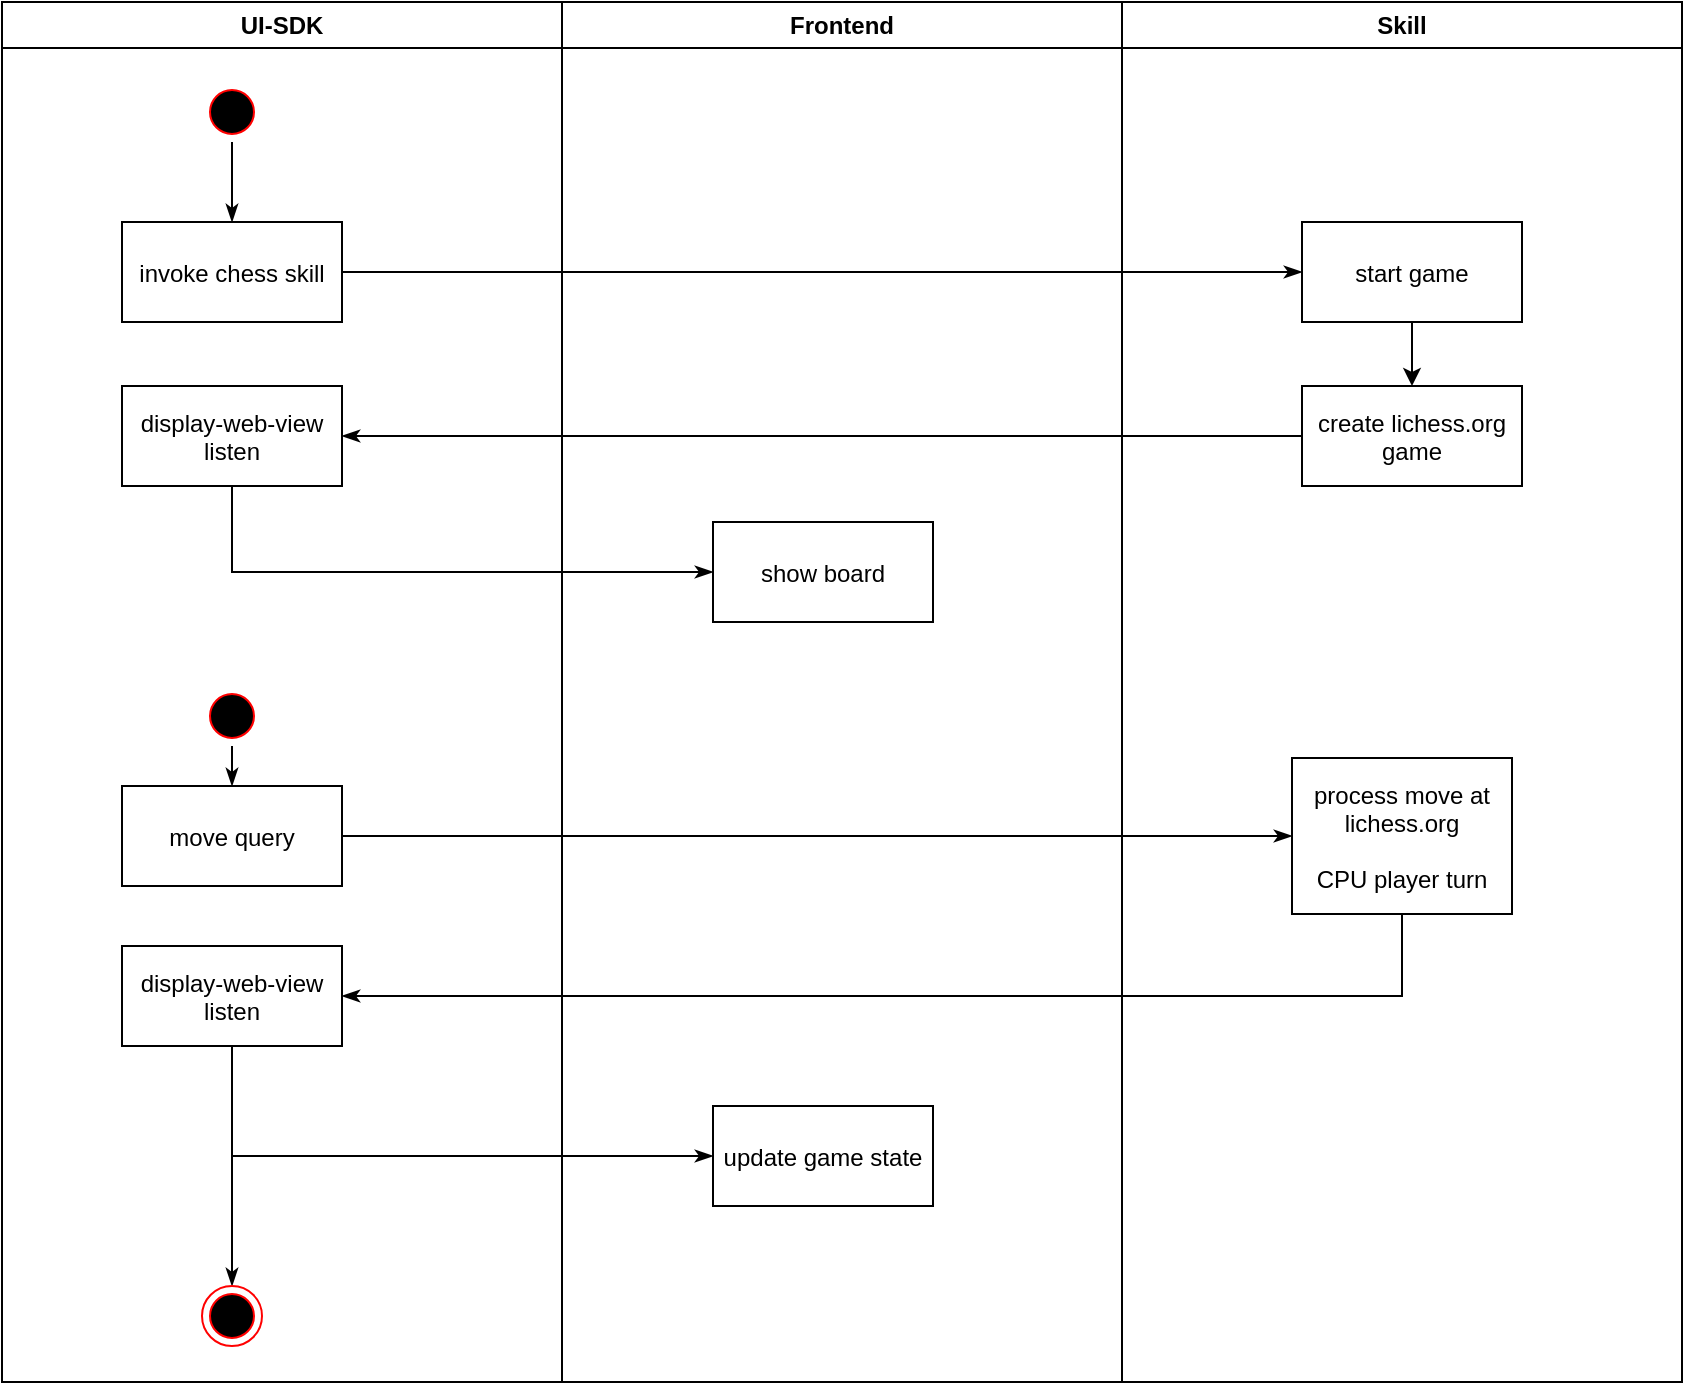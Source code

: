 <mxfile version="14.7.3" type="github" pages="2">
  <diagram name="Normal Flow" id="e7e014a7-5840-1c2e-5031-d8a46d1fe8dd">
    <mxGraphModel dx="2062" dy="1061" grid="1" gridSize="10" guides="1" tooltips="1" connect="1" arrows="1" fold="1" page="1" pageScale="1" pageWidth="1169" pageHeight="826" background="none" math="0" shadow="0">
      <root>
        <mxCell id="0" />
        <mxCell id="1" parent="0" />
        <mxCell id="2" value="UI-SDK" style="swimlane;whiteSpace=wrap;startSize=23;" parent="1" vertex="1">
          <mxGeometry x="165" y="30" width="280" height="690" as="geometry" />
        </mxCell>
        <mxCell id="CPrPtbFvn0tSy1YDr1JJ-43" style="edgeStyle=orthogonalEdgeStyle;rounded=0;orthogonalLoop=1;jettySize=auto;html=1;exitX=0.5;exitY=1;exitDx=0;exitDy=0;entryX=0.5;entryY=0;entryDx=0;entryDy=0;endArrow=classicThin;endFill=1;strokeColor=#000000;" edge="1" parent="2" source="5" target="7">
          <mxGeometry relative="1" as="geometry" />
        </mxCell>
        <mxCell id="5" value="" style="ellipse;shape=startState;fillColor=#000000;strokeColor=#ff0000;" parent="2" vertex="1">
          <mxGeometry x="100" y="40" width="30" height="30" as="geometry" />
        </mxCell>
        <mxCell id="7" value="invoke chess skill" style="" parent="2" vertex="1">
          <mxGeometry x="60" y="110" width="110" height="50" as="geometry" />
        </mxCell>
        <mxCell id="CPrPtbFvn0tSy1YDr1JJ-46" value="display-web-view&#xa;listen" style="" vertex="1" parent="2">
          <mxGeometry x="60" y="192" width="110" height="50" as="geometry" />
        </mxCell>
        <mxCell id="CPrPtbFvn0tSy1YDr1JJ-50" value="move query" style="" vertex="1" parent="2">
          <mxGeometry x="60" y="392" width="110" height="50" as="geometry" />
        </mxCell>
        <mxCell id="CPrPtbFvn0tSy1YDr1JJ-52" style="edgeStyle=orthogonalEdgeStyle;rounded=0;orthogonalLoop=1;jettySize=auto;html=1;exitX=0.5;exitY=1;exitDx=0;exitDy=0;entryX=0.5;entryY=0;entryDx=0;entryDy=0;endArrow=classicThin;endFill=1;strokeColor=#000000;" edge="1" parent="2" source="CPrPtbFvn0tSy1YDr1JJ-51" target="CPrPtbFvn0tSy1YDr1JJ-50">
          <mxGeometry relative="1" as="geometry" />
        </mxCell>
        <mxCell id="CPrPtbFvn0tSy1YDr1JJ-51" value="" style="ellipse;shape=startState;fillColor=#000000;strokeColor=#ff0000;" vertex="1" parent="2">
          <mxGeometry x="100" y="342" width="30" height="30" as="geometry" />
        </mxCell>
        <mxCell id="UyQgioK3aC2bR4PhsFAw-38" style="edgeStyle=orthogonalEdgeStyle;rounded=0;orthogonalLoop=1;jettySize=auto;html=1;exitX=0.5;exitY=1;exitDx=0;exitDy=0;entryX=0.5;entryY=0;entryDx=0;entryDy=0;endArrow=classicThin;endFill=1;strokeColor=#000000;" edge="1" parent="2" source="CPrPtbFvn0tSy1YDr1JJ-56" target="38">
          <mxGeometry relative="1" as="geometry" />
        </mxCell>
        <mxCell id="CPrPtbFvn0tSy1YDr1JJ-56" value="display-web-view&#xa;listen" style="" vertex="1" parent="2">
          <mxGeometry x="60" y="472" width="110" height="50" as="geometry" />
        </mxCell>
        <mxCell id="38" value="" style="ellipse;shape=endState;fillColor=#000000;strokeColor=#ff0000" parent="2" vertex="1">
          <mxGeometry x="100" y="642" width="30" height="30" as="geometry" />
        </mxCell>
        <mxCell id="3" value="Frontend" style="swimlane;whiteSpace=wrap" parent="1" vertex="1">
          <mxGeometry x="445" y="30" width="280" height="690" as="geometry" />
        </mxCell>
        <mxCell id="CPrPtbFvn0tSy1YDr1JJ-48" value="show board" style="" vertex="1" parent="3">
          <mxGeometry x="75.5" y="260" width="110" height="50" as="geometry" />
        </mxCell>
        <mxCell id="CPrPtbFvn0tSy1YDr1JJ-58" value="update game state" style="" vertex="1" parent="3">
          <mxGeometry x="75.5" y="552" width="110" height="50" as="geometry" />
        </mxCell>
        <mxCell id="4" value="Skill" style="swimlane;whiteSpace=wrap;startSize=23;" parent="1" vertex="1">
          <mxGeometry x="725" y="30" width="280" height="690" as="geometry" />
        </mxCell>
        <mxCell id="CPrPtbFvn0tSy1YDr1JJ-42" style="edgeStyle=orthogonalEdgeStyle;rounded=0;orthogonalLoop=1;jettySize=auto;html=1;exitX=0.5;exitY=1;exitDx=0;exitDy=0;entryX=0.5;entryY=0;entryDx=0;entryDy=0;" edge="1" parent="4" source="8" target="10">
          <mxGeometry relative="1" as="geometry" />
        </mxCell>
        <mxCell id="8" value="start game" style="" parent="4" vertex="1">
          <mxGeometry x="90" y="110" width="110" height="50" as="geometry" />
        </mxCell>
        <mxCell id="10" value="create lichess.org&#xa;game" style="" parent="4" vertex="1">
          <mxGeometry x="90" y="192" width="110" height="50" as="geometry" />
        </mxCell>
        <mxCell id="CPrPtbFvn0tSy1YDr1JJ-54" value="process move at&#xa;lichess.org&#xa;&#xa;CPU player turn" style="" vertex="1" parent="4">
          <mxGeometry x="85" y="378" width="110" height="78" as="geometry" />
        </mxCell>
        <mxCell id="CPrPtbFvn0tSy1YDr1JJ-44" style="edgeStyle=orthogonalEdgeStyle;rounded=0;orthogonalLoop=1;jettySize=auto;html=1;exitX=1;exitY=0.5;exitDx=0;exitDy=0;entryX=0;entryY=0.5;entryDx=0;entryDy=0;endArrow=classicThin;endFill=1;strokeColor=#000000;" edge="1" parent="1" source="7" target="8">
          <mxGeometry relative="1" as="geometry" />
        </mxCell>
        <mxCell id="CPrPtbFvn0tSy1YDr1JJ-47" style="edgeStyle=orthogonalEdgeStyle;rounded=0;orthogonalLoop=1;jettySize=auto;html=1;exitX=0;exitY=0.5;exitDx=0;exitDy=0;entryX=1;entryY=0.5;entryDx=0;entryDy=0;endArrow=classicThin;endFill=1;strokeColor=#000000;" edge="1" parent="1" source="10" target="CPrPtbFvn0tSy1YDr1JJ-46">
          <mxGeometry relative="1" as="geometry" />
        </mxCell>
        <mxCell id="CPrPtbFvn0tSy1YDr1JJ-49" style="edgeStyle=orthogonalEdgeStyle;rounded=0;orthogonalLoop=1;jettySize=auto;html=1;exitX=0.5;exitY=1;exitDx=0;exitDy=0;endArrow=classicThin;endFill=1;strokeColor=#000000;entryX=0;entryY=0.5;entryDx=0;entryDy=0;" edge="1" parent="1" source="CPrPtbFvn0tSy1YDr1JJ-46" target="CPrPtbFvn0tSy1YDr1JJ-48">
          <mxGeometry relative="1" as="geometry">
            <mxPoint x="280.5" y="322" as="targetPoint" />
          </mxGeometry>
        </mxCell>
        <mxCell id="CPrPtbFvn0tSy1YDr1JJ-55" style="edgeStyle=orthogonalEdgeStyle;rounded=0;orthogonalLoop=1;jettySize=auto;html=1;exitX=1;exitY=0.5;exitDx=0;exitDy=0;entryX=0;entryY=0.5;entryDx=0;entryDy=0;endArrow=classicThin;endFill=1;strokeColor=#000000;" edge="1" parent="1" source="CPrPtbFvn0tSy1YDr1JJ-50" target="CPrPtbFvn0tSy1YDr1JJ-54">
          <mxGeometry relative="1" as="geometry" />
        </mxCell>
        <mxCell id="CPrPtbFvn0tSy1YDr1JJ-57" style="edgeStyle=orthogonalEdgeStyle;rounded=0;orthogonalLoop=1;jettySize=auto;html=1;exitX=0.5;exitY=1;exitDx=0;exitDy=0;endArrow=classicThin;endFill=1;strokeColor=#000000;entryX=1;entryY=0.5;entryDx=0;entryDy=0;" edge="1" parent="1" source="CPrPtbFvn0tSy1YDr1JJ-54" target="CPrPtbFvn0tSy1YDr1JJ-56">
          <mxGeometry relative="1" as="geometry">
            <mxPoint x="865.5" y="522" as="targetPoint" />
          </mxGeometry>
        </mxCell>
        <mxCell id="CPrPtbFvn0tSy1YDr1JJ-59" style="edgeStyle=orthogonalEdgeStyle;rounded=0;orthogonalLoop=1;jettySize=auto;html=1;exitX=0.5;exitY=1;exitDx=0;exitDy=0;entryX=0;entryY=0.5;entryDx=0;entryDy=0;endArrow=classicThin;endFill=1;strokeColor=#000000;" edge="1" parent="1" source="CPrPtbFvn0tSy1YDr1JJ-56" target="CPrPtbFvn0tSy1YDr1JJ-58">
          <mxGeometry relative="1" as="geometry" />
        </mxCell>
      </root>
    </mxGraphModel>
  </diagram>
  <diagram id="-tsV6Opg8atozjW8WKVO" name="Command Flow">
    <mxGraphModel dx="2062" dy="1061" grid="1" gridSize="10" guides="1" tooltips="1" connect="1" arrows="1" fold="1" page="1" pageScale="1" pageWidth="850" pageHeight="1100" math="0" shadow="0">
      <root>
        <mxCell id="fc2znDHiMACiQNrX73CC-0" />
        <mxCell id="fc2znDHiMACiQNrX73CC-1" parent="fc2znDHiMACiQNrX73CC-0" />
        <mxCell id="hRVKHVCYQiI2dMDC2-Gg-0" value="UI-SDK" style="swimlane;whiteSpace=wrap;startSize=23;" vertex="1" parent="fc2znDHiMACiQNrX73CC-1">
          <mxGeometry x="165" y="30" width="280" height="620" as="geometry" />
        </mxCell>
        <mxCell id="hRVKHVCYQiI2dMDC2-Gg-1" style="edgeStyle=orthogonalEdgeStyle;rounded=0;orthogonalLoop=1;jettySize=auto;html=1;exitX=0.5;exitY=1;exitDx=0;exitDy=0;entryX=0.5;entryY=0;entryDx=0;entryDy=0;endArrow=classicThin;endFill=1;strokeColor=#000000;" edge="1" parent="hRVKHVCYQiI2dMDC2-Gg-0" source="hRVKHVCYQiI2dMDC2-Gg-2" target="hRVKHVCYQiI2dMDC2-Gg-3">
          <mxGeometry relative="1" as="geometry" />
        </mxCell>
        <mxCell id="hRVKHVCYQiI2dMDC2-Gg-2" value="" style="ellipse;shape=startState;fillColor=#000000;strokeColor=#ff0000;" vertex="1" parent="hRVKHVCYQiI2dMDC2-Gg-0">
          <mxGeometry x="100" y="40" width="30" height="30" as="geometry" />
        </mxCell>
        <mxCell id="hRVKHVCYQiI2dMDC2-Gg-3" value="invoke chess skill" style="" vertex="1" parent="hRVKHVCYQiI2dMDC2-Gg-0">
          <mxGeometry x="60" y="110" width="110" height="50" as="geometry" />
        </mxCell>
        <mxCell id="hRVKHVCYQiI2dMDC2-Gg-4" value="display-web-view&#xa;listen" style="" vertex="1" parent="hRVKHVCYQiI2dMDC2-Gg-0">
          <mxGeometry x="60" y="192" width="110" height="50" as="geometry" />
        </mxCell>
        <mxCell id="I5mMNuPCCnHlS7OTnyWm-2" style="edgeStyle=orthogonalEdgeStyle;rounded=0;orthogonalLoop=1;jettySize=auto;html=1;exitX=0.5;exitY=1;exitDx=0;exitDy=0;entryX=0.5;entryY=0;entryDx=0;entryDy=0;endArrow=classicThin;endFill=1;strokeColor=#000000;" edge="1" parent="hRVKHVCYQiI2dMDC2-Gg-0" source="hRVKHVCYQiI2dMDC2-Gg-5" target="hRVKHVCYQiI2dMDC2-Gg-8">
          <mxGeometry relative="1" as="geometry" />
        </mxCell>
        <mxCell id="hRVKHVCYQiI2dMDC2-Gg-5" value="move command" style="" vertex="1" parent="hRVKHVCYQiI2dMDC2-Gg-0">
          <mxGeometry x="60" y="392" width="110" height="50" as="geometry" />
        </mxCell>
        <mxCell id="hRVKHVCYQiI2dMDC2-Gg-6" style="edgeStyle=orthogonalEdgeStyle;rounded=0;orthogonalLoop=1;jettySize=auto;html=1;exitX=0.5;exitY=1;exitDx=0;exitDy=0;entryX=0.5;entryY=0;entryDx=0;entryDy=0;endArrow=classicThin;endFill=1;strokeColor=#000000;" edge="1" parent="hRVKHVCYQiI2dMDC2-Gg-0" source="hRVKHVCYQiI2dMDC2-Gg-7" target="hRVKHVCYQiI2dMDC2-Gg-5">
          <mxGeometry relative="1" as="geometry" />
        </mxCell>
        <mxCell id="hRVKHVCYQiI2dMDC2-Gg-7" value="" style="ellipse;shape=startState;fillColor=#000000;strokeColor=#ff0000;" vertex="1" parent="hRVKHVCYQiI2dMDC2-Gg-0">
          <mxGeometry x="100" y="342" width="30" height="30" as="geometry" />
        </mxCell>
        <mxCell id="I5mMNuPCCnHlS7OTnyWm-3" style="edgeStyle=orthogonalEdgeStyle;rounded=0;orthogonalLoop=1;jettySize=auto;html=1;exitX=0.5;exitY=1;exitDx=0;exitDy=0;entryX=0.5;entryY=0;entryDx=0;entryDy=0;endArrow=classicThin;endFill=1;strokeColor=#000000;" edge="1" parent="hRVKHVCYQiI2dMDC2-Gg-0" source="hRVKHVCYQiI2dMDC2-Gg-8" target="hRVKHVCYQiI2dMDC2-Gg-13">
          <mxGeometry relative="1" as="geometry" />
        </mxCell>
        <mxCell id="hRVKHVCYQiI2dMDC2-Gg-8" value="listen" style="" vertex="1" parent="hRVKHVCYQiI2dMDC2-Gg-0">
          <mxGeometry x="60" y="472" width="110" height="50" as="geometry" />
        </mxCell>
        <mxCell id="hRVKHVCYQiI2dMDC2-Gg-13" value="" style="ellipse;shape=endState;fillColor=#000000;strokeColor=#ff0000" vertex="1" parent="hRVKHVCYQiI2dMDC2-Gg-0">
          <mxGeometry x="100" y="570" width="30" height="30" as="geometry" />
        </mxCell>
        <mxCell id="hRVKHVCYQiI2dMDC2-Gg-9" value="Frontend" style="swimlane;whiteSpace=wrap" vertex="1" parent="fc2znDHiMACiQNrX73CC-1">
          <mxGeometry x="445" y="30" width="280" height="620" as="geometry" />
        </mxCell>
        <mxCell id="hRVKHVCYQiI2dMDC2-Gg-10" value="show board" style="" vertex="1" parent="hRVKHVCYQiI2dMDC2-Gg-9">
          <mxGeometry x="75.5" y="260" width="110" height="50" as="geometry" />
        </mxCell>
        <mxCell id="hRVKHVCYQiI2dMDC2-Gg-12" value="POST to skill&#xa;with move" style="" vertex="1" parent="hRVKHVCYQiI2dMDC2-Gg-9">
          <mxGeometry x="75.5" y="480" width="110" height="50" as="geometry" />
        </mxCell>
        <mxCell id="0wTgfj_tj8p_IOBVcEJx-0" style="edgeStyle=orthogonalEdgeStyle;rounded=0;orthogonalLoop=1;jettySize=auto;html=1;exitX=0.5;exitY=1;exitDx=0;exitDy=0;entryX=0.5;entryY=0;entryDx=0;entryDy=0;endArrow=classicThin;endFill=1;strokeColor=#000000;" edge="1" parent="hRVKHVCYQiI2dMDC2-Gg-9" source="I5mMNuPCCnHlS7OTnyWm-0" target="hRVKHVCYQiI2dMDC2-Gg-12">
          <mxGeometry relative="1" as="geometry" />
        </mxCell>
        <mxCell id="I5mMNuPCCnHlS7OTnyWm-0" value="UI reacts to move" style="" vertex="1" parent="hRVKHVCYQiI2dMDC2-Gg-9">
          <mxGeometry x="75.5" y="392" width="110" height="50" as="geometry" />
        </mxCell>
        <mxCell id="hRVKHVCYQiI2dMDC2-Gg-14" value="Skill" style="swimlane;whiteSpace=wrap;startSize=23;" vertex="1" parent="fc2znDHiMACiQNrX73CC-1">
          <mxGeometry x="725" y="30" width="280" height="620" as="geometry" />
        </mxCell>
        <mxCell id="hRVKHVCYQiI2dMDC2-Gg-15" style="edgeStyle=orthogonalEdgeStyle;rounded=0;orthogonalLoop=1;jettySize=auto;html=1;exitX=0.5;exitY=1;exitDx=0;exitDy=0;entryX=0.5;entryY=0;entryDx=0;entryDy=0;" edge="1" parent="hRVKHVCYQiI2dMDC2-Gg-14" source="hRVKHVCYQiI2dMDC2-Gg-16" target="hRVKHVCYQiI2dMDC2-Gg-17">
          <mxGeometry relative="1" as="geometry" />
        </mxCell>
        <mxCell id="hRVKHVCYQiI2dMDC2-Gg-16" value="start game" style="" vertex="1" parent="hRVKHVCYQiI2dMDC2-Gg-14">
          <mxGeometry x="90" y="110" width="110" height="50" as="geometry" />
        </mxCell>
        <mxCell id="hRVKHVCYQiI2dMDC2-Gg-17" value="create lichess.org&#xa;game" style="" vertex="1" parent="hRVKHVCYQiI2dMDC2-Gg-14">
          <mxGeometry x="90" y="192" width="110" height="50" as="geometry" />
        </mxCell>
        <mxCell id="hRVKHVCYQiI2dMDC2-Gg-18" value="process move at&#xa;lichess.org&#xa;&#xa;CPU player turn" style="" vertex="1" parent="hRVKHVCYQiI2dMDC2-Gg-14">
          <mxGeometry x="90" y="465" width="110" height="80" as="geometry" />
        </mxCell>
        <mxCell id="hRVKHVCYQiI2dMDC2-Gg-19" style="edgeStyle=orthogonalEdgeStyle;rounded=0;orthogonalLoop=1;jettySize=auto;html=1;exitX=1;exitY=0.5;exitDx=0;exitDy=0;entryX=0;entryY=0.5;entryDx=0;entryDy=0;endArrow=classicThin;endFill=1;strokeColor=#000000;" edge="1" parent="fc2znDHiMACiQNrX73CC-1" source="hRVKHVCYQiI2dMDC2-Gg-3" target="hRVKHVCYQiI2dMDC2-Gg-16">
          <mxGeometry relative="1" as="geometry" />
        </mxCell>
        <mxCell id="hRVKHVCYQiI2dMDC2-Gg-20" style="edgeStyle=orthogonalEdgeStyle;rounded=0;orthogonalLoop=1;jettySize=auto;html=1;exitX=0;exitY=0.5;exitDx=0;exitDy=0;entryX=1;entryY=0.5;entryDx=0;entryDy=0;endArrow=classicThin;endFill=1;strokeColor=#000000;" edge="1" parent="fc2znDHiMACiQNrX73CC-1" source="hRVKHVCYQiI2dMDC2-Gg-17" target="hRVKHVCYQiI2dMDC2-Gg-4">
          <mxGeometry relative="1" as="geometry" />
        </mxCell>
        <mxCell id="hRVKHVCYQiI2dMDC2-Gg-21" style="edgeStyle=orthogonalEdgeStyle;rounded=0;orthogonalLoop=1;jettySize=auto;html=1;exitX=0.5;exitY=1;exitDx=0;exitDy=0;endArrow=classicThin;endFill=1;strokeColor=#000000;entryX=0;entryY=0.5;entryDx=0;entryDy=0;" edge="1" parent="fc2znDHiMACiQNrX73CC-1" source="hRVKHVCYQiI2dMDC2-Gg-4" target="hRVKHVCYQiI2dMDC2-Gg-10">
          <mxGeometry relative="1" as="geometry">
            <mxPoint x="280.5" y="322" as="targetPoint" />
          </mxGeometry>
        </mxCell>
        <mxCell id="I5mMNuPCCnHlS7OTnyWm-1" style="edgeStyle=orthogonalEdgeStyle;rounded=0;orthogonalLoop=1;jettySize=auto;html=1;exitX=1;exitY=0.5;exitDx=0;exitDy=0;entryX=0;entryY=0.5;entryDx=0;entryDy=0;endArrow=classicThin;endFill=1;strokeColor=#000000;" edge="1" parent="fc2znDHiMACiQNrX73CC-1" source="hRVKHVCYQiI2dMDC2-Gg-5" target="I5mMNuPCCnHlS7OTnyWm-0">
          <mxGeometry relative="1" as="geometry" />
        </mxCell>
        <mxCell id="0wTgfj_tj8p_IOBVcEJx-1" style="edgeStyle=orthogonalEdgeStyle;rounded=0;orthogonalLoop=1;jettySize=auto;html=1;exitX=1;exitY=0.5;exitDx=0;exitDy=0;entryX=0;entryY=0.5;entryDx=0;entryDy=0;endArrow=classicThin;endFill=1;strokeColor=#000000;startArrow=classicThin;startFill=1;" edge="1" parent="fc2znDHiMACiQNrX73CC-1" source="hRVKHVCYQiI2dMDC2-Gg-12" target="hRVKHVCYQiI2dMDC2-Gg-18">
          <mxGeometry relative="1" as="geometry" />
        </mxCell>
      </root>
    </mxGraphModel>
  </diagram>
</mxfile>

